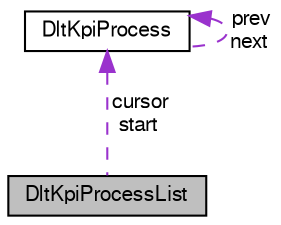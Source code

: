 digraph "DltKpiProcessList"
{
  edge [fontname="FreeSans",fontsize="10",labelfontname="FreeSans",labelfontsize="10"];
  node [fontname="FreeSans",fontsize="10",shape=record];
  Node1 [label="DltKpiProcessList",height=0.2,width=0.4,color="black", fillcolor="grey75", style="filled", fontcolor="black"];
  Node2 -> Node1 [dir="back",color="darkorchid3",fontsize="10",style="dashed",label=" cursor\nstart" ,fontname="FreeSans"];
  Node2 [label="DltKpiProcess",height=0.2,width=0.4,color="black", fillcolor="white", style="filled",URL="$struct_dlt_kpi_process.html"];
  Node2 -> Node2 [dir="back",color="darkorchid3",fontsize="10",style="dashed",label=" prev\nnext" ,fontname="FreeSans"];
}
